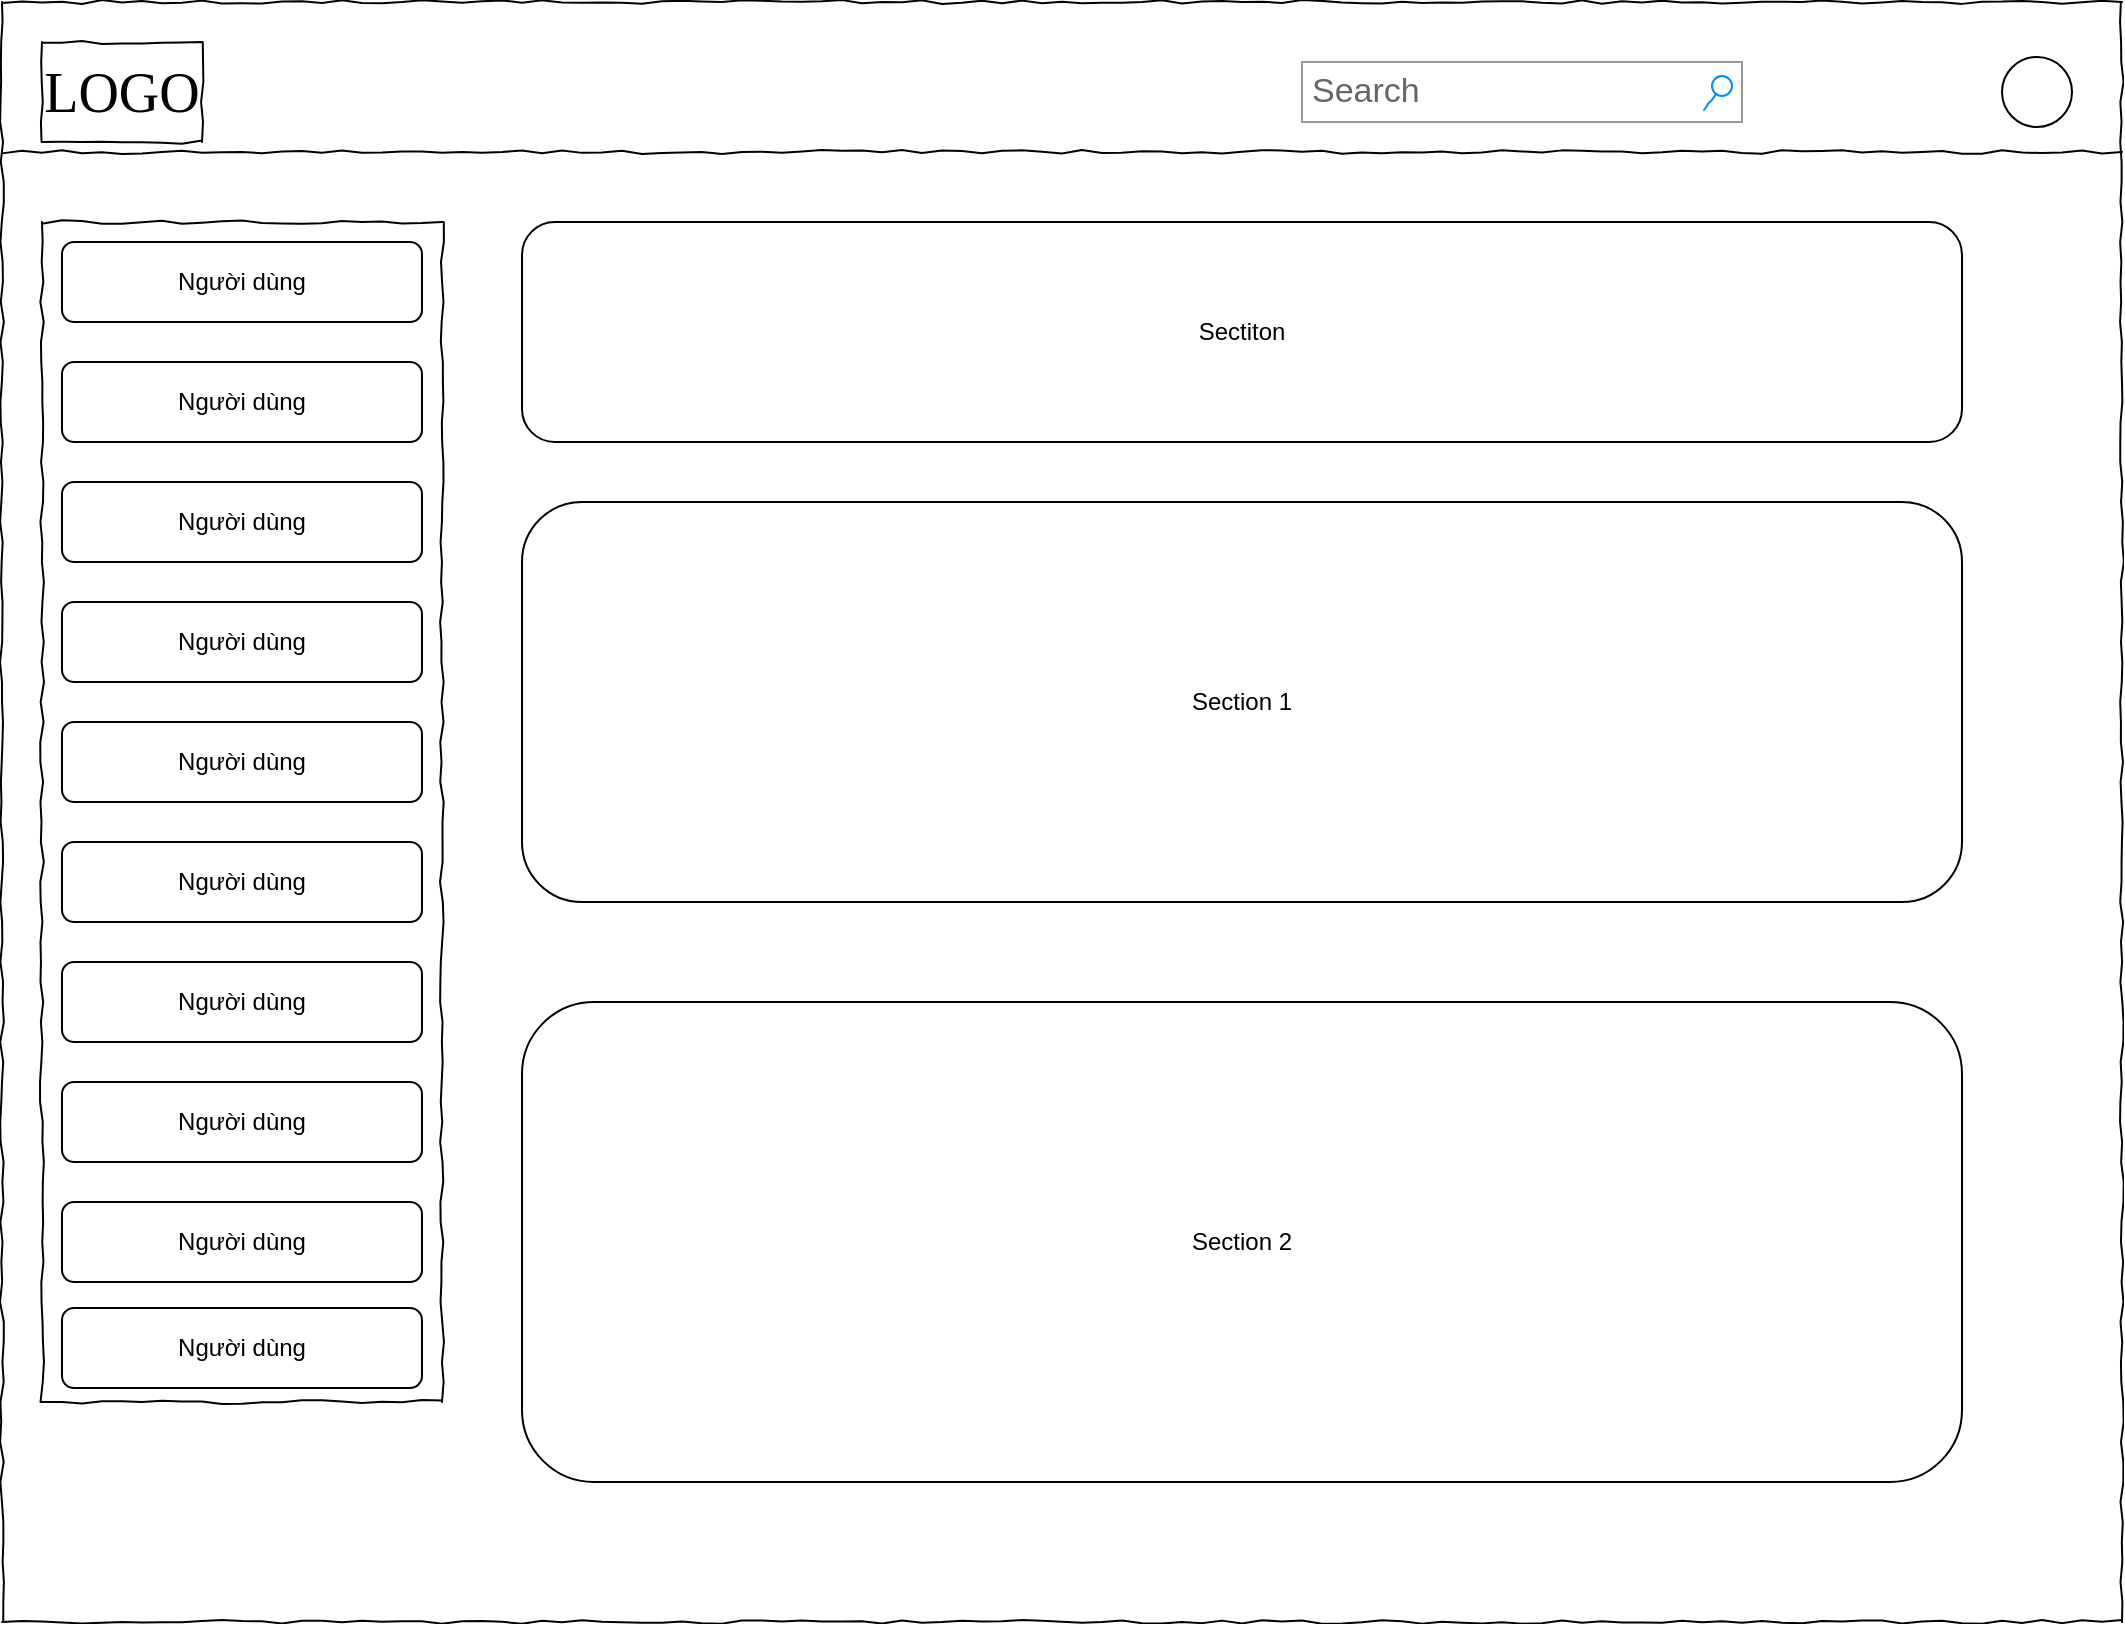 <mxfile version="14.7.6" type="github">
  <diagram name="Page-1" id="03018318-947c-dd8e-b7a3-06fadd420f32">
    <mxGraphModel dx="1638" dy="798" grid="1" gridSize="10" guides="1" tooltips="1" connect="1" arrows="1" fold="1" page="1" pageScale="1" pageWidth="1100" pageHeight="850" background="#ffffff" math="0" shadow="0">
      <root>
        <mxCell id="0" />
        <mxCell id="1" parent="0" />
        <mxCell id="677b7b8949515195-1" value="" style="whiteSpace=wrap;html=1;rounded=0;shadow=0;labelBackgroundColor=none;strokeColor=#000000;strokeWidth=1;fillColor=none;fontFamily=Verdana;fontSize=12;fontColor=#000000;align=center;comic=1;" parent="1" vertex="1">
          <mxGeometry x="20" y="20" width="1060" height="810" as="geometry" />
        </mxCell>
        <mxCell id="677b7b8949515195-2" value="LOGO" style="whiteSpace=wrap;html=1;rounded=0;shadow=0;labelBackgroundColor=none;strokeWidth=1;fontFamily=Verdana;fontSize=28;align=center;comic=1;" parent="1" vertex="1">
          <mxGeometry x="40" y="40" width="80" height="50" as="geometry" />
        </mxCell>
        <mxCell id="677b7b8949515195-3" value="Search" style="strokeWidth=1;shadow=0;dashed=0;align=center;html=1;shape=mxgraph.mockup.forms.searchBox;strokeColor=#999999;mainText=;strokeColor2=#008cff;fontColor=#666666;fontSize=17;align=left;spacingLeft=3;rounded=0;labelBackgroundColor=none;comic=1;" parent="1" vertex="1">
          <mxGeometry x="670" y="50" width="220" height="30" as="geometry" />
        </mxCell>
        <mxCell id="677b7b8949515195-8" value="" style="whiteSpace=wrap;html=1;rounded=0;shadow=0;labelBackgroundColor=none;strokeWidth=1;fillColor=none;fontFamily=Verdana;fontSize=12;align=center;comic=1;" parent="1" vertex="1">
          <mxGeometry x="40" y="130" width="200" height="590" as="geometry" />
        </mxCell>
        <mxCell id="677b7b8949515195-9" value="" style="line;strokeWidth=1;html=1;rounded=0;shadow=0;labelBackgroundColor=none;fillColor=none;fontFamily=Verdana;fontSize=14;fontColor=#000000;align=center;comic=1;" parent="1" vertex="1">
          <mxGeometry x="20" y="90" width="1060" height="10" as="geometry" />
        </mxCell>
        <mxCell id="fHNu6VOcYiGWdMN5CCA5-1" value="" style="ellipse;whiteSpace=wrap;html=1;aspect=fixed;" vertex="1" parent="1">
          <mxGeometry x="1020" y="47.5" width="35" height="35" as="geometry" />
        </mxCell>
        <mxCell id="fHNu6VOcYiGWdMN5CCA5-4" value="Người dùng" style="rounded=1;whiteSpace=wrap;html=1;" vertex="1" parent="1">
          <mxGeometry x="50" y="140" width="180" height="40" as="geometry" />
        </mxCell>
        <mxCell id="fHNu6VOcYiGWdMN5CCA5-5" value="Người dùng" style="rounded=1;whiteSpace=wrap;html=1;" vertex="1" parent="1">
          <mxGeometry x="50" y="200" width="180" height="40" as="geometry" />
        </mxCell>
        <mxCell id="fHNu6VOcYiGWdMN5CCA5-6" value="Người dùng" style="rounded=1;whiteSpace=wrap;html=1;" vertex="1" parent="1">
          <mxGeometry x="50" y="260" width="180" height="40" as="geometry" />
        </mxCell>
        <mxCell id="fHNu6VOcYiGWdMN5CCA5-7" value="Người dùng" style="rounded=1;whiteSpace=wrap;html=1;" vertex="1" parent="1">
          <mxGeometry x="50" y="320" width="180" height="40" as="geometry" />
        </mxCell>
        <mxCell id="fHNu6VOcYiGWdMN5CCA5-8" value="Người dùng" style="rounded=1;whiteSpace=wrap;html=1;" vertex="1" parent="1">
          <mxGeometry x="50" y="380" width="180" height="40" as="geometry" />
        </mxCell>
        <mxCell id="fHNu6VOcYiGWdMN5CCA5-9" value="Người dùng" style="rounded=1;whiteSpace=wrap;html=1;" vertex="1" parent="1">
          <mxGeometry x="50" y="440" width="180" height="40" as="geometry" />
        </mxCell>
        <mxCell id="fHNu6VOcYiGWdMN5CCA5-10" value="Người dùng" style="rounded=1;whiteSpace=wrap;html=1;" vertex="1" parent="1">
          <mxGeometry x="50" y="500" width="180" height="40" as="geometry" />
        </mxCell>
        <mxCell id="fHNu6VOcYiGWdMN5CCA5-11" value="Người dùng" style="rounded=1;whiteSpace=wrap;html=1;" vertex="1" parent="1">
          <mxGeometry x="50" y="560" width="180" height="40" as="geometry" />
        </mxCell>
        <mxCell id="fHNu6VOcYiGWdMN5CCA5-12" value="Người dùng" style="rounded=1;whiteSpace=wrap;html=1;" vertex="1" parent="1">
          <mxGeometry x="50" y="620" width="180" height="40" as="geometry" />
        </mxCell>
        <mxCell id="fHNu6VOcYiGWdMN5CCA5-13" value="Người dùng" style="rounded=1;whiteSpace=wrap;html=1;" vertex="1" parent="1">
          <mxGeometry x="50" y="673" width="180" height="40" as="geometry" />
        </mxCell>
        <mxCell id="fHNu6VOcYiGWdMN5CCA5-14" value="Sectiton" style="rounded=1;whiteSpace=wrap;html=1;" vertex="1" parent="1">
          <mxGeometry x="280" y="130" width="720" height="110" as="geometry" />
        </mxCell>
        <mxCell id="fHNu6VOcYiGWdMN5CCA5-15" value="Section 1" style="rounded=1;whiteSpace=wrap;html=1;" vertex="1" parent="1">
          <mxGeometry x="280" y="270" width="720" height="200" as="geometry" />
        </mxCell>
        <mxCell id="fHNu6VOcYiGWdMN5CCA5-16" value="Section 2" style="rounded=1;whiteSpace=wrap;html=1;" vertex="1" parent="1">
          <mxGeometry x="280" y="520" width="720" height="240" as="geometry" />
        </mxCell>
      </root>
    </mxGraphModel>
  </diagram>
</mxfile>
